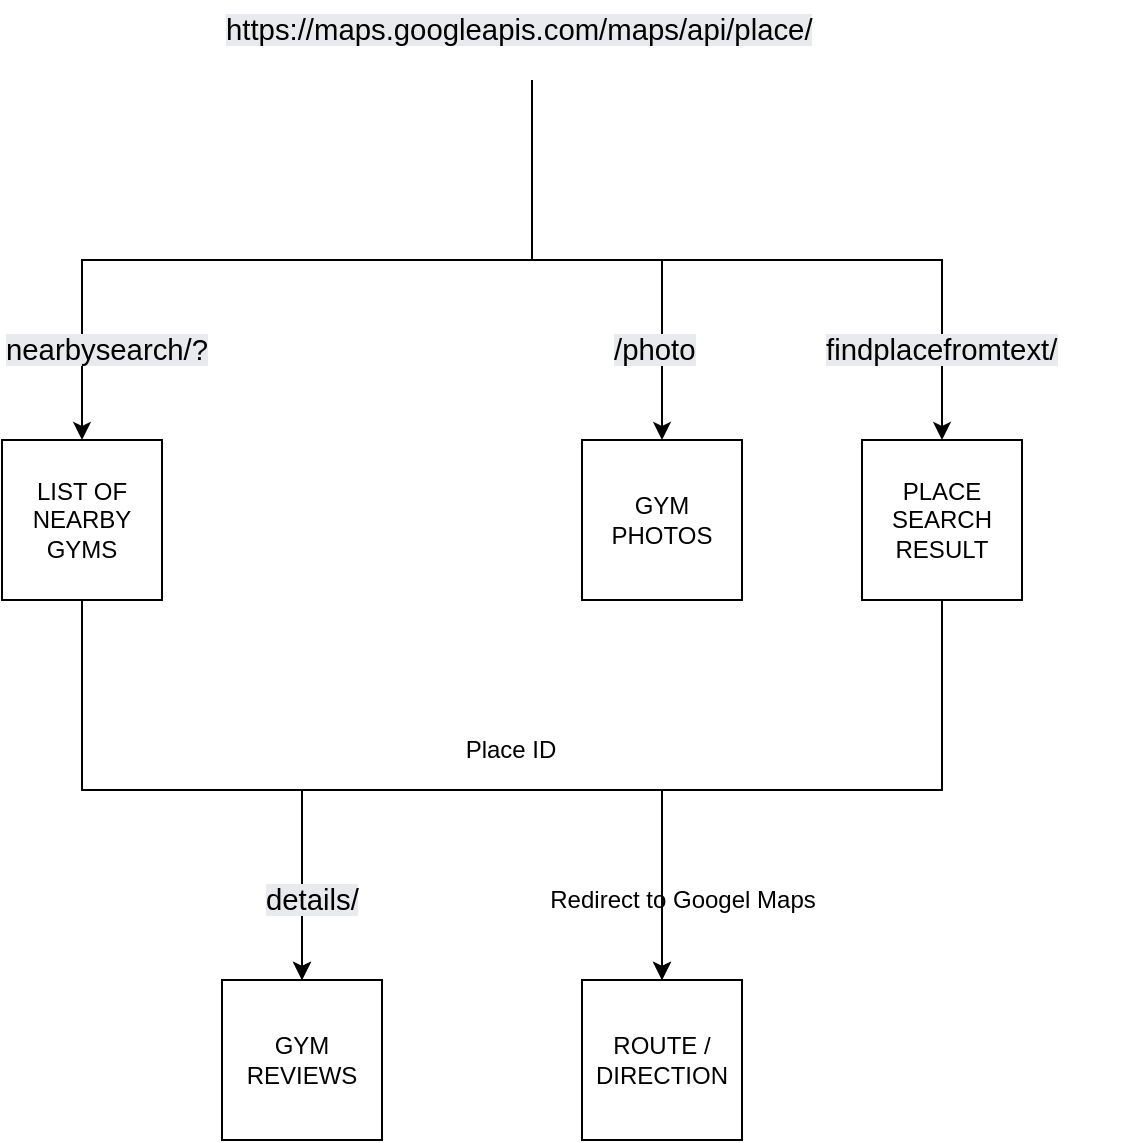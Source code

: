<mxfile version="20.4.0" type="github">
  <diagram id="48fIDbgPl32yq7FlTch4" name="Page-1">
    <mxGraphModel dx="1298" dy="834" grid="1" gridSize="10" guides="1" tooltips="1" connect="1" arrows="1" fold="1" page="1" pageScale="1" pageWidth="827" pageHeight="1169" math="0" shadow="0">
      <root>
        <mxCell id="0" />
        <mxCell id="1" parent="0" />
        <mxCell id="MHFzVE-wFv_tkDTykQoz-9" style="edgeStyle=orthogonalEdgeStyle;rounded=0;orthogonalLoop=1;jettySize=auto;html=1;exitX=0.5;exitY=1;exitDx=0;exitDy=0;" edge="1" parent="1" source="MHFzVE-wFv_tkDTykQoz-1" target="MHFzVE-wFv_tkDTykQoz-4">
          <mxGeometry relative="1" as="geometry" />
        </mxCell>
        <mxCell id="MHFzVE-wFv_tkDTykQoz-10" style="edgeStyle=orthogonalEdgeStyle;rounded=0;orthogonalLoop=1;jettySize=auto;html=1;exitX=0.5;exitY=1;exitDx=0;exitDy=0;entryX=0.5;entryY=0;entryDx=0;entryDy=0;" edge="1" parent="1" source="MHFzVE-wFv_tkDTykQoz-1" target="MHFzVE-wFv_tkDTykQoz-5">
          <mxGeometry relative="1" as="geometry" />
        </mxCell>
        <mxCell id="MHFzVE-wFv_tkDTykQoz-12" style="edgeStyle=orthogonalEdgeStyle;rounded=0;orthogonalLoop=1;jettySize=auto;html=1;exitX=0.5;exitY=1;exitDx=0;exitDy=0;" edge="1" parent="1" source="MHFzVE-wFv_tkDTykQoz-1" target="MHFzVE-wFv_tkDTykQoz-2">
          <mxGeometry relative="1" as="geometry" />
        </mxCell>
        <mxCell id="MHFzVE-wFv_tkDTykQoz-1" value="&lt;b style=&quot;caret-color: rgb(0, 0, 0); color: rgb(0, 0, 0); font-style: normal; font-variant-caps: normal; letter-spacing: normal; text-align: start; text-indent: 0px; text-transform: none; word-spacing: 0px; text-size-adjust: auto; -webkit-text-stroke-width: 0px; text-decoration: none; font-weight: normal;&quot; id=&quot;docs-internal-guid-d6e2dcf6-7fff-594e-4ab8-eda8bbb52713&quot;&gt;&lt;span style=&quot;font-size: 11pt; font-family: Arial; color: rgb(0, 0, 0); background-color: rgb(232, 234, 237); font-weight: 400; font-style: normal; font-variant-ligatures: normal; font-variant-caps: normal; font-variant-east-asian: normal; text-decoration: none; vertical-align: baseline;&quot;&gt;https://maps.googleapis.com/maps/api/place/&lt;/span&gt;&lt;/b&gt;" style="text;whiteSpace=wrap;html=1;" vertex="1" parent="1">
          <mxGeometry x="220" y="150" width="310" height="40" as="geometry" />
        </mxCell>
        <mxCell id="MHFzVE-wFv_tkDTykQoz-21" style="edgeStyle=orthogonalEdgeStyle;rounded=0;orthogonalLoop=1;jettySize=auto;html=1;exitX=0.5;exitY=1;exitDx=0;exitDy=0;entryX=0.5;entryY=0;entryDx=0;entryDy=0;" edge="1" parent="1" source="MHFzVE-wFv_tkDTykQoz-2" target="MHFzVE-wFv_tkDTykQoz-3">
          <mxGeometry relative="1" as="geometry" />
        </mxCell>
        <mxCell id="MHFzVE-wFv_tkDTykQoz-26" style="edgeStyle=orthogonalEdgeStyle;rounded=0;orthogonalLoop=1;jettySize=auto;html=1;exitX=0.5;exitY=1;exitDx=0;exitDy=0;entryX=0.5;entryY=0;entryDx=0;entryDy=0;" edge="1" parent="1" source="MHFzVE-wFv_tkDTykQoz-2" target="MHFzVE-wFv_tkDTykQoz-6">
          <mxGeometry relative="1" as="geometry" />
        </mxCell>
        <mxCell id="MHFzVE-wFv_tkDTykQoz-2" value="LIST OF NEARBY GYMS" style="whiteSpace=wrap;html=1;aspect=fixed;" vertex="1" parent="1">
          <mxGeometry x="110" y="370" width="80" height="80" as="geometry" />
        </mxCell>
        <mxCell id="MHFzVE-wFv_tkDTykQoz-3" value="GYM REVIEWS" style="whiteSpace=wrap;html=1;aspect=fixed;" vertex="1" parent="1">
          <mxGeometry x="220" y="640" width="80" height="80" as="geometry" />
        </mxCell>
        <mxCell id="MHFzVE-wFv_tkDTykQoz-4" value="GYM PHOTOS" style="whiteSpace=wrap;html=1;aspect=fixed;" vertex="1" parent="1">
          <mxGeometry x="400" y="370" width="80" height="80" as="geometry" />
        </mxCell>
        <mxCell id="MHFzVE-wFv_tkDTykQoz-22" style="edgeStyle=orthogonalEdgeStyle;rounded=0;orthogonalLoop=1;jettySize=auto;html=1;exitX=0.5;exitY=1;exitDx=0;exitDy=0;entryX=0.5;entryY=0;entryDx=0;entryDy=0;" edge="1" parent="1" source="MHFzVE-wFv_tkDTykQoz-5" target="MHFzVE-wFv_tkDTykQoz-3">
          <mxGeometry relative="1" as="geometry" />
        </mxCell>
        <mxCell id="MHFzVE-wFv_tkDTykQoz-25" style="edgeStyle=orthogonalEdgeStyle;rounded=0;orthogonalLoop=1;jettySize=auto;html=1;exitX=0.5;exitY=1;exitDx=0;exitDy=0;" edge="1" parent="1" source="MHFzVE-wFv_tkDTykQoz-5" target="MHFzVE-wFv_tkDTykQoz-6">
          <mxGeometry relative="1" as="geometry" />
        </mxCell>
        <mxCell id="MHFzVE-wFv_tkDTykQoz-5" value="PLACE SEARCH RESULT" style="whiteSpace=wrap;html=1;aspect=fixed;" vertex="1" parent="1">
          <mxGeometry x="540" y="370" width="80" height="80" as="geometry" />
        </mxCell>
        <mxCell id="MHFzVE-wFv_tkDTykQoz-6" value="ROUTE / DIRECTION" style="whiteSpace=wrap;html=1;aspect=fixed;" vertex="1" parent="1">
          <mxGeometry x="400" y="640" width="80" height="80" as="geometry" />
        </mxCell>
        <mxCell id="MHFzVE-wFv_tkDTykQoz-13" value="&lt;b style=&quot;caret-color: rgb(0, 0, 0); color: rgb(0, 0, 0); font-style: normal; font-variant-caps: normal; letter-spacing: normal; text-align: start; text-indent: 0px; text-transform: none; word-spacing: 0px; text-size-adjust: auto; -webkit-text-stroke-width: 0px; text-decoration: none; font-weight: normal;&quot; id=&quot;docs-internal-guid-9107962c-7fff-5e69-2688-9ee7e3d1a205&quot;&gt;&lt;span style=&quot;font-size: 11pt; font-family: Arial; color: rgb(0, 0, 0); background-color: rgb(232, 234, 237); font-weight: 400; font-style: normal; font-variant-ligatures: normal; font-variant-caps: normal; font-variant-east-asian: normal; text-decoration: none; vertical-align: baseline;&quot;&gt;nearbysearch/?&lt;/span&gt;&lt;/b&gt;" style="text;whiteSpace=wrap;html=1;" vertex="1" parent="1">
          <mxGeometry x="110" y="310" width="130" height="40" as="geometry" />
        </mxCell>
        <mxCell id="MHFzVE-wFv_tkDTykQoz-15" value="&lt;b style=&quot;caret-color: rgb(0, 0, 0); color: rgb(0, 0, 0); font-style: normal; font-variant-caps: normal; letter-spacing: normal; text-align: start; text-indent: 0px; text-transform: none; word-spacing: 0px; text-size-adjust: auto; -webkit-text-stroke-width: 0px; text-decoration: none; font-weight: normal;&quot; id=&quot;docs-internal-guid-ea26be59-7fff-89ab-5ed8-0863d858acdd&quot;&gt;&lt;span style=&quot;font-size: 11pt; font-family: Arial; color: rgb(0, 0, 0); background-color: rgb(232, 234, 237); font-weight: 400; font-style: normal; font-variant-ligatures: normal; font-variant-caps: normal; font-variant-east-asian: normal; text-decoration: none; vertical-align: baseline;&quot;&gt;findplacefromtext/&lt;/span&gt;&lt;/b&gt;" style="text;whiteSpace=wrap;html=1;" vertex="1" parent="1">
          <mxGeometry x="520" y="310" width="150" height="40" as="geometry" />
        </mxCell>
        <mxCell id="MHFzVE-wFv_tkDTykQoz-16" value="&lt;b style=&quot;caret-color: rgb(0, 0, 0); color: rgb(0, 0, 0); font-style: normal; font-variant-caps: normal; letter-spacing: normal; text-align: start; text-indent: 0px; text-transform: none; word-spacing: 0px; text-size-adjust: auto; -webkit-text-stroke-width: 0px; text-decoration: none; font-weight: normal;&quot; id=&quot;docs-internal-guid-336be588-7fff-6711-ef1c-b657025443dd&quot;&gt;&lt;span style=&quot;font-size: 11pt; font-family: Arial; color: rgb(0, 0, 0); background-color: rgb(232, 234, 237); font-weight: 400; font-style: normal; font-variant-ligatures: normal; font-variant-caps: normal; font-variant-east-asian: normal; text-decoration: none; vertical-align: baseline;&quot;&gt;/photo&lt;/span&gt;&lt;/b&gt;" style="text;whiteSpace=wrap;html=1;" vertex="1" parent="1">
          <mxGeometry x="414" y="310" width="70" height="40" as="geometry" />
        </mxCell>
        <mxCell id="MHFzVE-wFv_tkDTykQoz-18" value="&lt;b style=&quot;caret-color: rgb(0, 0, 0); color: rgb(0, 0, 0); font-style: normal; font-variant-caps: normal; letter-spacing: normal; text-align: start; text-indent: 0px; text-transform: none; word-spacing: 0px; text-size-adjust: auto; -webkit-text-stroke-width: 0px; text-decoration: none; font-weight: normal;&quot; id=&quot;docs-internal-guid-117c5da2-7fff-95d0-b2d9-f126aa2f8fb6&quot;&gt;&lt;span style=&quot;font-size: 11pt; font-family: Arial; color: rgb(0, 0, 0); background-color: rgb(232, 234, 237); font-weight: 400; font-style: normal; font-variant-ligatures: normal; font-variant-caps: normal; font-variant-east-asian: normal; text-decoration: none; vertical-align: baseline;&quot;&gt;details/&lt;/span&gt;&lt;/b&gt;" style="text;whiteSpace=wrap;html=1;" vertex="1" parent="1">
          <mxGeometry x="240" y="585" width="80" height="40" as="geometry" />
        </mxCell>
        <mxCell id="MHFzVE-wFv_tkDTykQoz-23" value="Place ID" style="text;html=1;align=center;verticalAlign=middle;resizable=0;points=[];autosize=1;strokeColor=none;fillColor=none;" vertex="1" parent="1">
          <mxGeometry x="329" y="510" width="70" height="30" as="geometry" />
        </mxCell>
        <mxCell id="MHFzVE-wFv_tkDTykQoz-27" value="Redirect to Googel Maps" style="text;html=1;align=center;verticalAlign=middle;resizable=0;points=[];autosize=1;strokeColor=none;fillColor=none;" vertex="1" parent="1">
          <mxGeometry x="370" y="585" width="160" height="30" as="geometry" />
        </mxCell>
      </root>
    </mxGraphModel>
  </diagram>
</mxfile>
